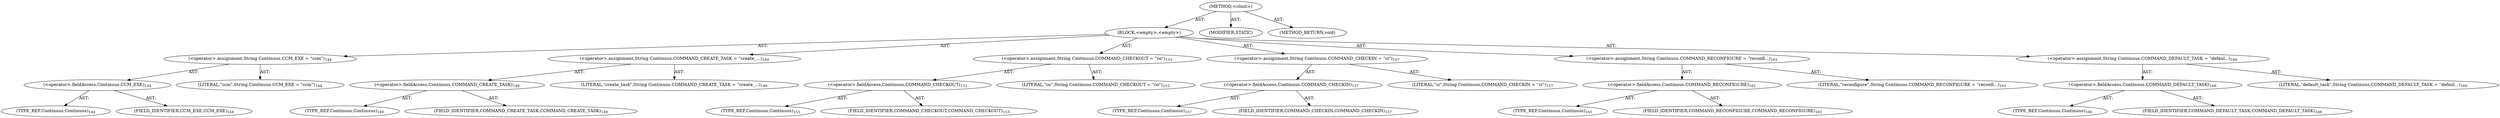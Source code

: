 digraph "&lt;clinit&gt;" {  
"111669149703" [label = <(METHOD,&lt;clinit&gt;)> ]
"25769803788" [label = <(BLOCK,&lt;empty&gt;,&lt;empty&gt;)> ]
"30064771114" [label = <(&lt;operator&gt;.assignment,String Continuus.CCM_EXE = &quot;ccm&quot;)<SUB>144</SUB>> ]
"30064771115" [label = <(&lt;operator&gt;.fieldAccess,Continuus.CCM_EXE)<SUB>144</SUB>> ]
"180388626433" [label = <(TYPE_REF,Continuus,Continuus)<SUB>144</SUB>> ]
"55834574857" [label = <(FIELD_IDENTIFIER,CCM_EXE,CCM_EXE)<SUB>144</SUB>> ]
"90194313221" [label = <(LITERAL,&quot;ccm&quot;,String Continuus.CCM_EXE = &quot;ccm&quot;)<SUB>144</SUB>> ]
"30064771116" [label = <(&lt;operator&gt;.assignment,String Continuus.COMMAND_CREATE_TASK = &quot;create_...)<SUB>149</SUB>> ]
"30064771117" [label = <(&lt;operator&gt;.fieldAccess,Continuus.COMMAND_CREATE_TASK)<SUB>149</SUB>> ]
"180388626434" [label = <(TYPE_REF,Continuus,Continuus)<SUB>149</SUB>> ]
"55834574858" [label = <(FIELD_IDENTIFIER,COMMAND_CREATE_TASK,COMMAND_CREATE_TASK)<SUB>149</SUB>> ]
"90194313222" [label = <(LITERAL,&quot;create_task&quot;,String Continuus.COMMAND_CREATE_TASK = &quot;create_...)<SUB>149</SUB>> ]
"30064771118" [label = <(&lt;operator&gt;.assignment,String Continuus.COMMAND_CHECKOUT = &quot;co&quot;)<SUB>153</SUB>> ]
"30064771119" [label = <(&lt;operator&gt;.fieldAccess,Continuus.COMMAND_CHECKOUT)<SUB>153</SUB>> ]
"180388626435" [label = <(TYPE_REF,Continuus,Continuus)<SUB>153</SUB>> ]
"55834574859" [label = <(FIELD_IDENTIFIER,COMMAND_CHECKOUT,COMMAND_CHECKOUT)<SUB>153</SUB>> ]
"90194313223" [label = <(LITERAL,&quot;co&quot;,String Continuus.COMMAND_CHECKOUT = &quot;co&quot;)<SUB>153</SUB>> ]
"30064771120" [label = <(&lt;operator&gt;.assignment,String Continuus.COMMAND_CHECKIN = &quot;ci&quot;)<SUB>157</SUB>> ]
"30064771121" [label = <(&lt;operator&gt;.fieldAccess,Continuus.COMMAND_CHECKIN)<SUB>157</SUB>> ]
"180388626436" [label = <(TYPE_REF,Continuus,Continuus)<SUB>157</SUB>> ]
"55834574860" [label = <(FIELD_IDENTIFIER,COMMAND_CHECKIN,COMMAND_CHECKIN)<SUB>157</SUB>> ]
"90194313224" [label = <(LITERAL,&quot;ci&quot;,String Continuus.COMMAND_CHECKIN = &quot;ci&quot;)<SUB>157</SUB>> ]
"30064771122" [label = <(&lt;operator&gt;.assignment,String Continuus.COMMAND_RECONFIGURE = &quot;reconfi...)<SUB>161</SUB>> ]
"30064771123" [label = <(&lt;operator&gt;.fieldAccess,Continuus.COMMAND_RECONFIGURE)<SUB>161</SUB>> ]
"180388626437" [label = <(TYPE_REF,Continuus,Continuus)<SUB>161</SUB>> ]
"55834574861" [label = <(FIELD_IDENTIFIER,COMMAND_RECONFIGURE,COMMAND_RECONFIGURE)<SUB>161</SUB>> ]
"90194313225" [label = <(LITERAL,&quot;reconfigure&quot;,String Continuus.COMMAND_RECONFIGURE = &quot;reconfi...)<SUB>161</SUB>> ]
"30064771124" [label = <(&lt;operator&gt;.assignment,String Continuus.COMMAND_DEFAULT_TASK = &quot;defaul...)<SUB>166</SUB>> ]
"30064771125" [label = <(&lt;operator&gt;.fieldAccess,Continuus.COMMAND_DEFAULT_TASK)<SUB>166</SUB>> ]
"180388626438" [label = <(TYPE_REF,Continuus,Continuus)<SUB>166</SUB>> ]
"55834574862" [label = <(FIELD_IDENTIFIER,COMMAND_DEFAULT_TASK,COMMAND_DEFAULT_TASK)<SUB>166</SUB>> ]
"90194313226" [label = <(LITERAL,&quot;default_task&quot;,String Continuus.COMMAND_DEFAULT_TASK = &quot;defaul...)<SUB>166</SUB>> ]
"133143986204" [label = <(MODIFIER,STATIC)> ]
"128849018887" [label = <(METHOD_RETURN,void)> ]
  "111669149703" -> "25769803788"  [ label = "AST: "] 
  "111669149703" -> "133143986204"  [ label = "AST: "] 
  "111669149703" -> "128849018887"  [ label = "AST: "] 
  "25769803788" -> "30064771114"  [ label = "AST: "] 
  "25769803788" -> "30064771116"  [ label = "AST: "] 
  "25769803788" -> "30064771118"  [ label = "AST: "] 
  "25769803788" -> "30064771120"  [ label = "AST: "] 
  "25769803788" -> "30064771122"  [ label = "AST: "] 
  "25769803788" -> "30064771124"  [ label = "AST: "] 
  "30064771114" -> "30064771115"  [ label = "AST: "] 
  "30064771114" -> "90194313221"  [ label = "AST: "] 
  "30064771115" -> "180388626433"  [ label = "AST: "] 
  "30064771115" -> "55834574857"  [ label = "AST: "] 
  "30064771116" -> "30064771117"  [ label = "AST: "] 
  "30064771116" -> "90194313222"  [ label = "AST: "] 
  "30064771117" -> "180388626434"  [ label = "AST: "] 
  "30064771117" -> "55834574858"  [ label = "AST: "] 
  "30064771118" -> "30064771119"  [ label = "AST: "] 
  "30064771118" -> "90194313223"  [ label = "AST: "] 
  "30064771119" -> "180388626435"  [ label = "AST: "] 
  "30064771119" -> "55834574859"  [ label = "AST: "] 
  "30064771120" -> "30064771121"  [ label = "AST: "] 
  "30064771120" -> "90194313224"  [ label = "AST: "] 
  "30064771121" -> "180388626436"  [ label = "AST: "] 
  "30064771121" -> "55834574860"  [ label = "AST: "] 
  "30064771122" -> "30064771123"  [ label = "AST: "] 
  "30064771122" -> "90194313225"  [ label = "AST: "] 
  "30064771123" -> "180388626437"  [ label = "AST: "] 
  "30064771123" -> "55834574861"  [ label = "AST: "] 
  "30064771124" -> "30064771125"  [ label = "AST: "] 
  "30064771124" -> "90194313226"  [ label = "AST: "] 
  "30064771125" -> "180388626438"  [ label = "AST: "] 
  "30064771125" -> "55834574862"  [ label = "AST: "] 
}
